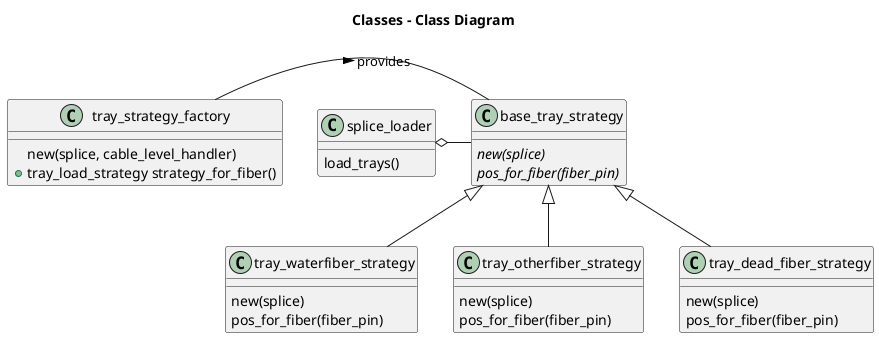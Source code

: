 @startuml

title Classes - Class Diagram


class tray_strategy_factory {
    new(splice, cable_level_handler)
    +tray_load_strategy strategy_for_fiber()
}

class base_tray_strategy {
    {abstract} new(splice)
    {abstract} pos_for_fiber(fiber_pin)
    }
class tray_waterfiber_strategy {
    new(splice)
    pos_for_fiber(fiber_pin)
    }
class tray_otherfiber_strategy {
    new(splice)
    pos_for_fiber(fiber_pin)
    }
class tray_dead_fiber_strategy {
    new(splice)
    pos_for_fiber(fiber_pin)
    }
class splice_loader {
    load_trays()
    }
    
base_tray_strategy <|-- tray_waterfiber_strategy
base_tray_strategy <|-- tray_otherfiber_strategy
base_tray_strategy <|-- tray_dead_fiber_strategy
tray_strategy_factory - base_tray_strategy : provides >
splice_loader o- base_tray_strategy 


@enduml

